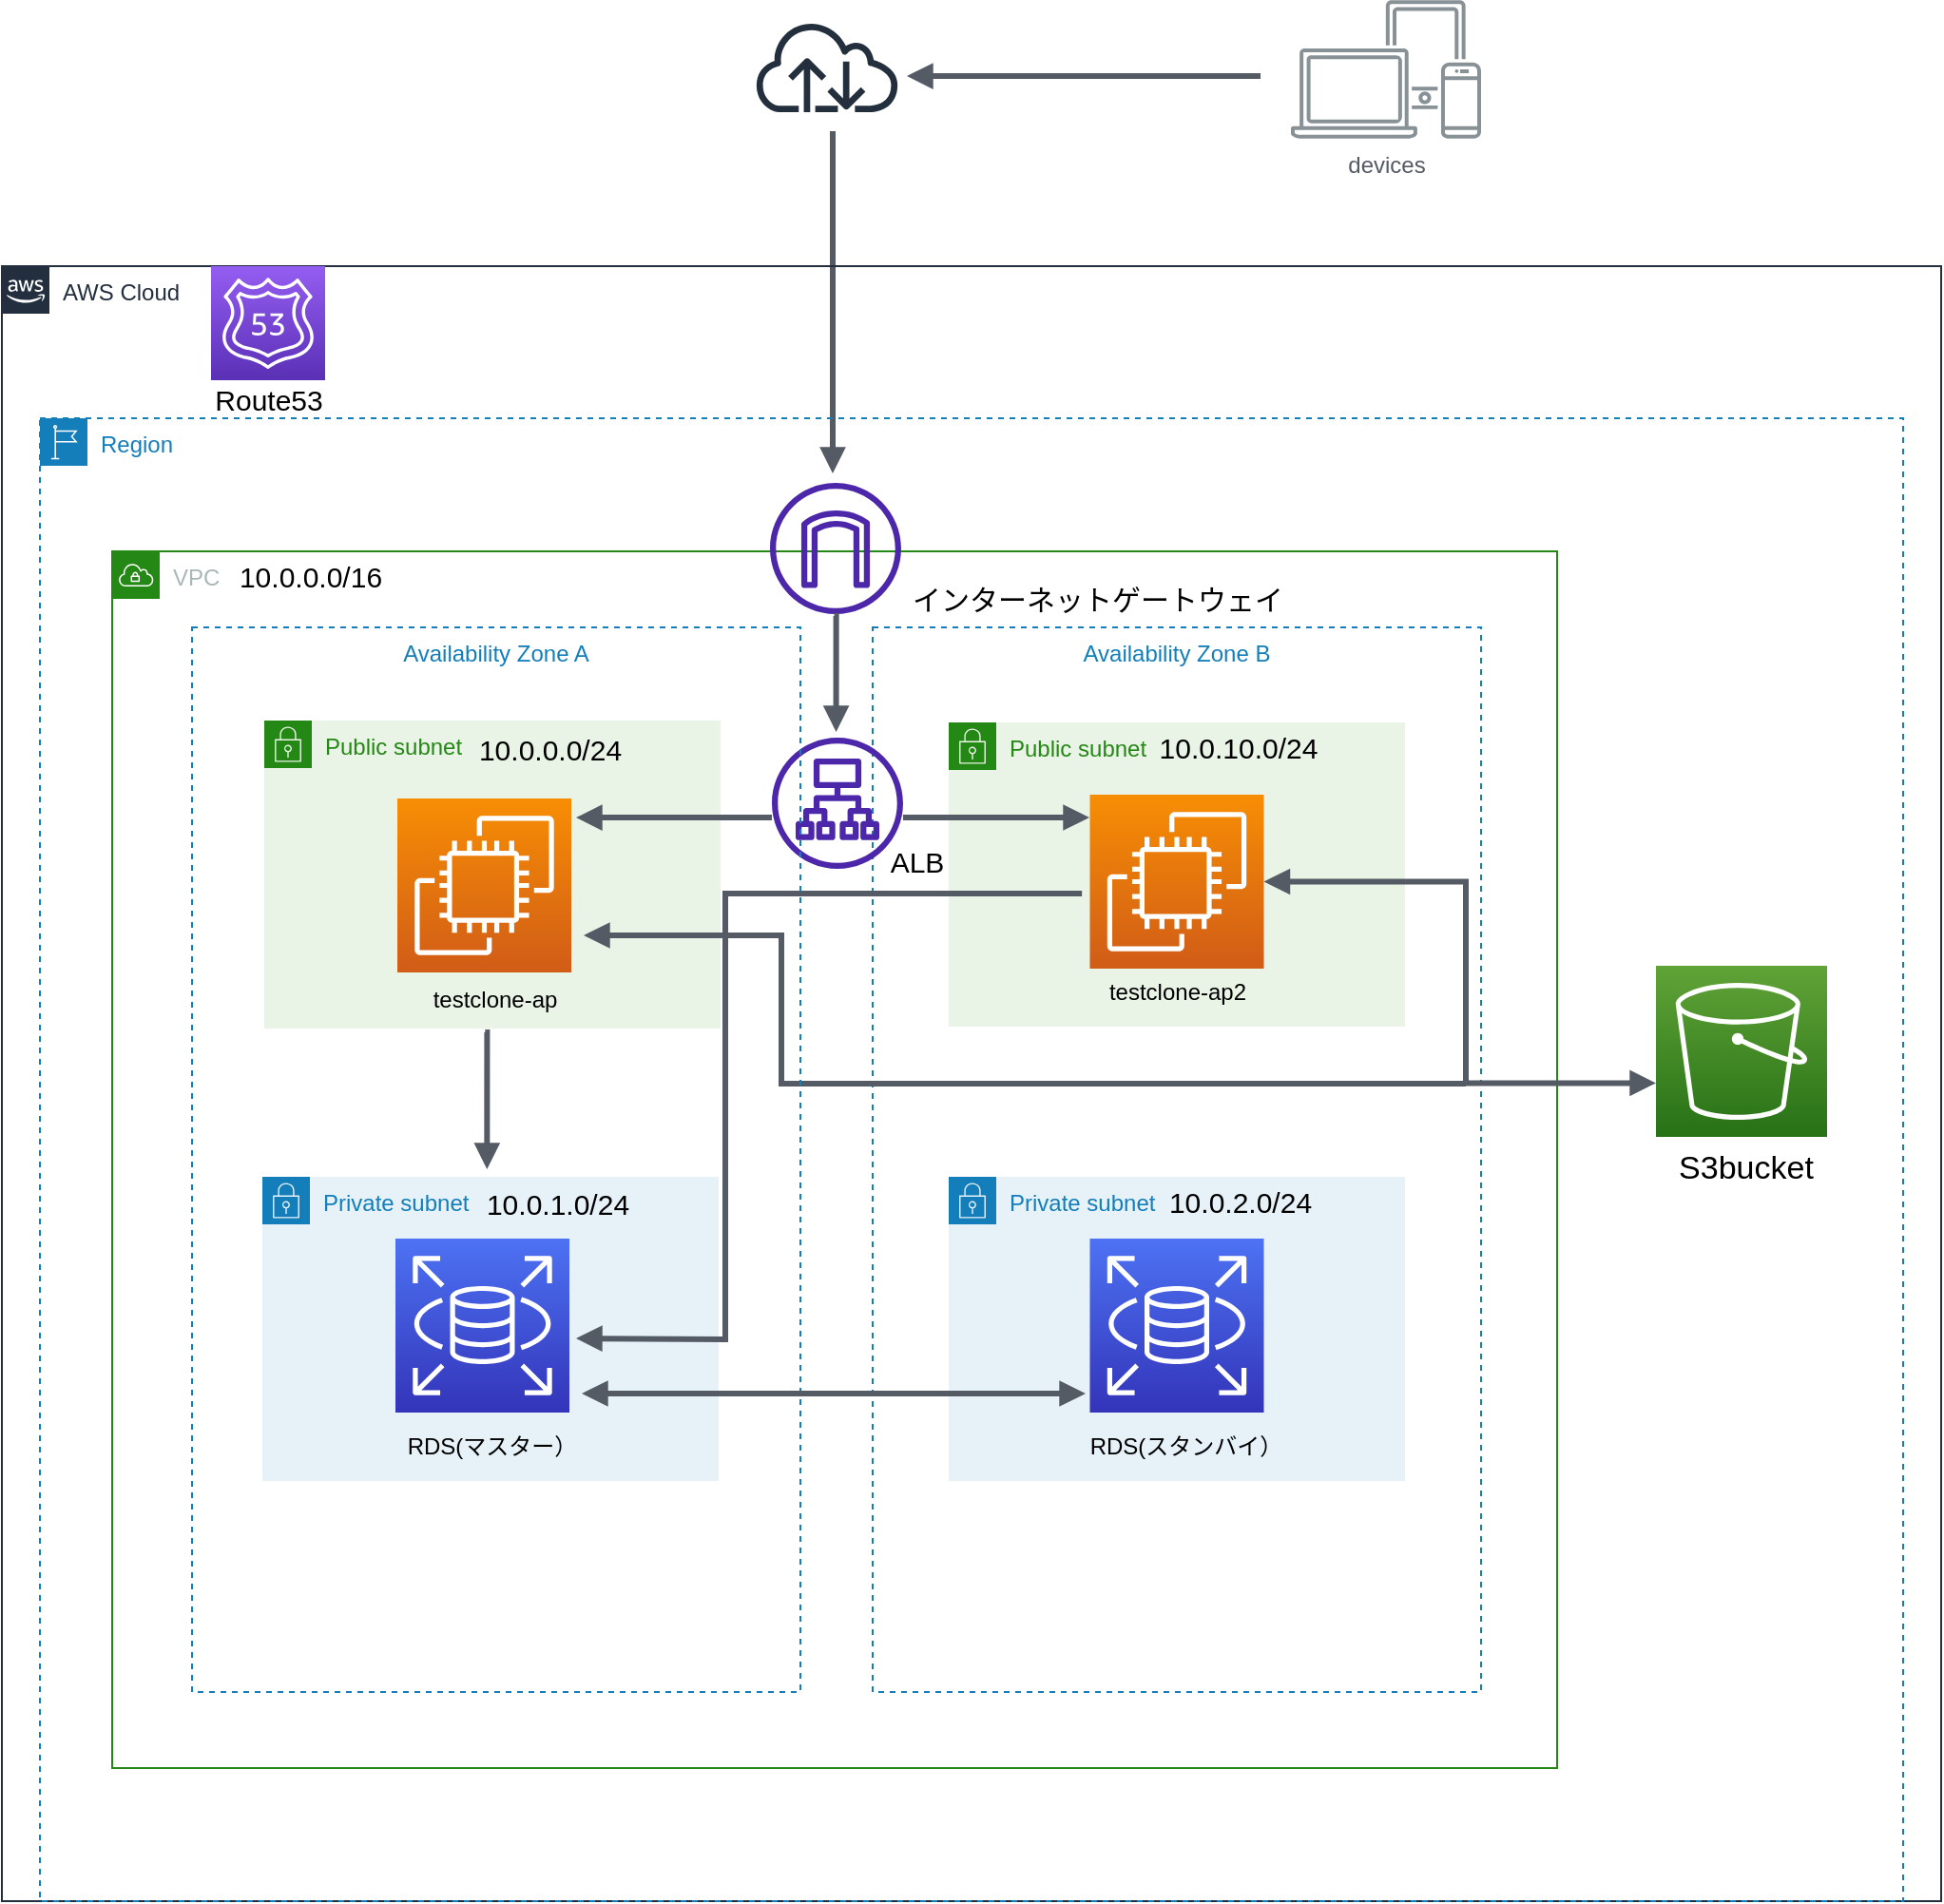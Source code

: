 <mxfile version="21.0.2" type="github">
  <diagram name="ページ1" id="sHSYvjiJ6knxhTLz4v8N">
    <mxGraphModel dx="802" dy="1683" grid="1" gridSize="10" guides="1" tooltips="1" connect="1" arrows="1" fold="1" page="1" pageScale="1" pageWidth="827" pageHeight="1169" math="0" shadow="0">
      <root>
        <mxCell id="0" />
        <mxCell id="1" parent="0" />
        <mxCell id="rfw2qn4iE51yjMJdKmak-21" value="Availability Zone B" style="fillColor=none;strokeColor=#147EBA;dashed=1;verticalAlign=top;fontStyle=0;fontColor=#147EBA;" parent="1" vertex="1">
          <mxGeometry x="540" y="-770" width="320" height="560" as="geometry" />
        </mxCell>
        <mxCell id="rfw2qn4iE51yjMJdKmak-23" value="Public subnet" style="points=[[0,0],[0.25,0],[0.5,0],[0.75,0],[1,0],[1,0.25],[1,0.5],[1,0.75],[1,1],[0.75,1],[0.5,1],[0.25,1],[0,1],[0,0.75],[0,0.5],[0,0.25]];outlineConnect=0;gradientColor=none;html=1;whiteSpace=wrap;fontSize=12;fontStyle=0;container=1;pointerEvents=0;collapsible=0;recursiveResize=0;shape=mxgraph.aws4.group;grIcon=mxgraph.aws4.group_security_group;grStroke=0;strokeColor=#248814;fillColor=#E9F3E6;verticalAlign=top;align=left;spacingLeft=30;fontColor=#248814;dashed=0;" parent="1" vertex="1">
          <mxGeometry x="580" y="-720" width="240" height="160" as="geometry" />
        </mxCell>
        <mxCell id="rfw2qn4iE51yjMJdKmak-24" value="VPC" style="points=[[0,0],[0.25,0],[0.5,0],[0.75,0],[1,0],[1,0.25],[1,0.5],[1,0.75],[1,1],[0.75,1],[0.5,1],[0.25,1],[0,1],[0,0.75],[0,0.5],[0,0.25]];outlineConnect=0;gradientColor=none;html=1;whiteSpace=wrap;fontSize=12;fontStyle=0;container=1;pointerEvents=0;collapsible=0;recursiveResize=0;shape=mxgraph.aws4.group;grIcon=mxgraph.aws4.group_vpc;strokeColor=#248814;fillColor=none;verticalAlign=top;align=left;spacingLeft=30;fontColor=#AAB7B8;dashed=0;" parent="1" vertex="1">
          <mxGeometry x="140" y="-810" width="760" height="640" as="geometry" />
        </mxCell>
        <mxCell id="rfw2qn4iE51yjMJdKmak-22" value="Public subnet&amp;nbsp;&amp;nbsp;" style="points=[[0,0],[0.25,0],[0.5,0],[0.75,0],[1,0],[1,0.25],[1,0.5],[1,0.75],[1,1],[0.75,1],[0.5,1],[0.25,1],[0,1],[0,0.75],[0,0.5],[0,0.25]];outlineConnect=0;gradientColor=none;html=1;whiteSpace=wrap;fontSize=12;fontStyle=0;container=1;pointerEvents=0;collapsible=0;recursiveResize=0;shape=mxgraph.aws4.group;grIcon=mxgraph.aws4.group_security_group;grStroke=0;strokeColor=#248814;fillColor=#E9F3E6;verticalAlign=top;align=left;spacingLeft=30;fontColor=#248814;dashed=0;" parent="rfw2qn4iE51yjMJdKmak-24" vertex="1">
          <mxGeometry x="80" y="89" width="240" height="162" as="geometry" />
        </mxCell>
        <mxCell id="rfw2qn4iE51yjMJdKmak-35" value="" style="sketch=0;points=[[0,0,0],[0.25,0,0],[0.5,0,0],[0.75,0,0],[1,0,0],[0,1,0],[0.25,1,0],[0.5,1,0],[0.75,1,0],[1,1,0],[0,0.25,0],[0,0.5,0],[0,0.75,0],[1,0.25,0],[1,0.5,0],[1,0.75,0]];outlineConnect=0;fontColor=#232F3E;gradientColor=#F78E04;gradientDirection=north;fillColor=#D05C17;strokeColor=#ffffff;dashed=0;verticalLabelPosition=bottom;verticalAlign=top;align=center;html=1;fontSize=12;fontStyle=0;aspect=fixed;shape=mxgraph.aws4.resourceIcon;resIcon=mxgraph.aws4.ec2;" parent="rfw2qn4iE51yjMJdKmak-22" vertex="1">
          <mxGeometry x="70" y="41" width="91.5" height="91.5" as="geometry" />
        </mxCell>
        <mxCell id="rfw2qn4iE51yjMJdKmak-39" value="testclone-ap" style="text;html=1;strokeColor=none;fillColor=none;align=center;verticalAlign=middle;whiteSpace=wrap;rounded=0;fontColor=#000000;labelBorderColor=none;labelBackgroundColor=none;" parent="rfw2qn4iE51yjMJdKmak-22" vertex="1">
          <mxGeometry x="82.75" y="132" width="77.25" height="30" as="geometry" />
        </mxCell>
        <mxCell id="rfw2qn4iE51yjMJdKmak-36" value="" style="sketch=0;points=[[0,0,0],[0.25,0,0],[0.5,0,0],[0.75,0,0],[1,0,0],[0,1,0],[0.25,1,0],[0.5,1,0],[0.75,1,0],[1,1,0],[0,0.25,0],[0,0.5,0],[0,0.75,0],[1,0.25,0],[1,0.5,0],[1,0.75,0]];outlineConnect=0;fontColor=#232F3E;gradientColor=#F78E04;gradientDirection=north;fillColor=#D05C17;strokeColor=#ffffff;dashed=0;verticalLabelPosition=bottom;verticalAlign=top;align=center;html=1;fontSize=12;fontStyle=0;aspect=fixed;shape=mxgraph.aws4.resourceIcon;resIcon=mxgraph.aws4.ec2;" parent="rfw2qn4iE51yjMJdKmak-24" vertex="1">
          <mxGeometry x="514.25" y="128" width="91.5" height="91.5" as="geometry" />
        </mxCell>
        <mxCell id="A-2csjOQ4y1IJWc8Rmfb-40" value="" style="edgeStyle=orthogonalEdgeStyle;html=1;endArrow=none;elbow=vertical;startArrow=block;startFill=1;strokeColor=#545B64;rounded=0;strokeWidth=3;" parent="rfw2qn4iE51yjMJdKmak-24" edge="1">
          <mxGeometry width="100" relative="1" as="geometry">
            <mxPoint x="514" y="140" as="sourcePoint" />
            <mxPoint x="416" y="140" as="targetPoint" />
          </mxGeometry>
        </mxCell>
        <mxCell id="A-2csjOQ4y1IJWc8Rmfb-41" value="" style="edgeStyle=orthogonalEdgeStyle;html=1;endArrow=none;elbow=vertical;startArrow=block;startFill=1;strokeColor=#545B64;rounded=0;strokeWidth=3;" parent="rfw2qn4iE51yjMJdKmak-24" edge="1">
          <mxGeometry width="100" relative="1" as="geometry">
            <mxPoint x="244" y="140.04" as="sourcePoint" />
            <mxPoint x="347" y="140.04" as="targetPoint" />
            <Array as="points">
              <mxPoint x="294" y="140.04" />
              <mxPoint x="294" y="140.04" />
            </Array>
          </mxGeometry>
        </mxCell>
        <mxCell id="A-2csjOQ4y1IJWc8Rmfb-43" value="" style="edgeStyle=orthogonalEdgeStyle;html=1;endArrow=none;elbow=vertical;startArrow=block;startFill=1;strokeColor=#545B64;rounded=0;fontSize=12;strokeWidth=3;" parent="rfw2qn4iE51yjMJdKmak-24" edge="1">
          <mxGeometry width="100" relative="1" as="geometry">
            <mxPoint x="197.17" y="325" as="sourcePoint" />
            <mxPoint x="197.17" y="294" as="targetPoint" />
            <Array as="points">
              <mxPoint x="196.17" y="253" />
              <mxPoint x="196.17" y="253" />
            </Array>
          </mxGeometry>
        </mxCell>
        <mxCell id="rfw2qn4iE51yjMJdKmak-33" value="Private subnet" style="points=[[0,0],[0.25,0],[0.5,0],[0.75,0],[1,0],[1,0.25],[1,0.5],[1,0.75],[1,1],[0.75,1],[0.5,1],[0.25,1],[0,1],[0,0.75],[0,0.5],[0,0.25]];outlineConnect=0;gradientColor=none;html=1;whiteSpace=wrap;fontSize=12;fontStyle=0;container=1;pointerEvents=0;collapsible=0;recursiveResize=0;shape=mxgraph.aws4.group;grIcon=mxgraph.aws4.group_security_group;grStroke=0;strokeColor=#147EBA;fillColor=#E6F2F8;verticalAlign=top;align=left;spacingLeft=30;fontColor=#147EBA;dashed=0;" parent="1" vertex="1">
          <mxGeometry x="219" y="-481" width="240" height="160" as="geometry" />
        </mxCell>
        <mxCell id="A-2csjOQ4y1IJWc8Rmfb-33" value="RDS(マスター）" style="text;html=1;strokeColor=none;fillColor=none;align=center;verticalAlign=middle;whiteSpace=wrap;rounded=0;fontColor=#000000;labelBorderColor=none;labelBackgroundColor=none;" parent="rfw2qn4iE51yjMJdKmak-33" vertex="1">
          <mxGeometry x="58.06" y="122" width="125.88" height="40" as="geometry" />
        </mxCell>
        <mxCell id="rfw2qn4iE51yjMJdKmak-29" value="" style="sketch=0;points=[[0,0,0],[0.25,0,0],[0.5,0,0],[0.75,0,0],[1,0,0],[0,1,0],[0.25,1,0],[0.5,1,0],[0.75,1,0],[1,1,0],[0,0.25,0],[0,0.5,0],[0,0.75,0],[1,0.25,0],[1,0.5,0],[1,0.75,0]];outlineConnect=0;fontColor=#232F3E;gradientColor=#4D72F3;gradientDirection=north;fillColor=#3334B9;strokeColor=#ffffff;dashed=0;verticalLabelPosition=bottom;verticalAlign=top;align=center;html=1;fontSize=12;fontStyle=0;aspect=fixed;shape=mxgraph.aws4.resourceIcon;resIcon=mxgraph.aws4.rds;" parent="1" vertex="1">
          <mxGeometry x="289" y="-448.5" width="91.5" height="91.5" as="geometry" />
        </mxCell>
        <mxCell id="rfw2qn4iE51yjMJdKmak-38" value="" style="sketch=0;outlineConnect=0;fontColor=#232F3E;gradientColor=none;fillColor=#4D27AA;strokeColor=none;dashed=0;verticalLabelPosition=bottom;verticalAlign=top;align=center;html=1;fontSize=12;fontStyle=0;aspect=fixed;pointerEvents=1;shape=mxgraph.aws4.application_load_balancer;" parent="1" vertex="1">
          <mxGeometry x="487" y="-712" width="69" height="69" as="geometry" />
        </mxCell>
        <mxCell id="rfw2qn4iE51yjMJdKmak-40" value="testclone-ap2" style="text;html=1;strokeColor=none;fillColor=none;align=center;verticalAlign=middle;whiteSpace=wrap;rounded=0;fontColor=#000000;labelBorderColor=none;labelBackgroundColor=none;" parent="1" vertex="1">
          <mxGeometry x="662" y="-593" width="77.25" height="30" as="geometry" />
        </mxCell>
        <mxCell id="rfw2qn4iE51yjMJdKmak-41" value="" style="sketch=0;outlineConnect=0;fontColor=#232F3E;gradientColor=none;fillColor=#4D27AA;strokeColor=none;dashed=0;verticalLabelPosition=bottom;verticalAlign=top;align=center;html=1;fontSize=12;fontStyle=0;aspect=fixed;pointerEvents=1;shape=mxgraph.aws4.internet_gateway;labelBackgroundColor=none;labelBorderColor=none;" parent="1" vertex="1">
          <mxGeometry x="486" y="-846" width="69" height="69" as="geometry" />
        </mxCell>
        <mxCell id="A-2csjOQ4y1IJWc8Rmfb-12" value="" style="sketch=0;outlineConnect=0;fontColor=#232F3E;gradientColor=none;fillColor=#232F3D;strokeColor=none;dashed=0;verticalLabelPosition=bottom;verticalAlign=top;align=center;html=1;fontSize=12;fontStyle=0;aspect=fixed;pointerEvents=1;shape=mxgraph.aws4.internet;" parent="1" vertex="1">
          <mxGeometry x="477" y="-1089" width="78" height="48" as="geometry" />
        </mxCell>
        <mxCell id="A-2csjOQ4y1IJWc8Rmfb-16" value="" style="edgeStyle=orthogonalEdgeStyle;html=1;endArrow=none;elbow=vertical;startArrow=block;startFill=1;strokeColor=#545B64;rounded=0;fontSize=12;strokeWidth=3;" parent="1" edge="1">
          <mxGeometry width="100" relative="1" as="geometry">
            <mxPoint x="558" y="-1059.98" as="sourcePoint" />
            <mxPoint x="744" y="-1059.98" as="targetPoint" />
            <Array as="points">
              <mxPoint x="612.25" y="-1059.98" />
              <mxPoint x="612.25" y="-1059.98" />
            </Array>
          </mxGeometry>
        </mxCell>
        <mxCell id="A-2csjOQ4y1IJWc8Rmfb-32" value="Private subnet" style="points=[[0,0],[0.25,0],[0.5,0],[0.75,0],[1,0],[1,0.25],[1,0.5],[1,0.75],[1,1],[0.75,1],[0.5,1],[0.25,1],[0,1],[0,0.75],[0,0.5],[0,0.25]];outlineConnect=0;gradientColor=none;html=1;whiteSpace=wrap;fontSize=12;fontStyle=0;container=1;pointerEvents=0;collapsible=0;recursiveResize=0;shape=mxgraph.aws4.group;grIcon=mxgraph.aws4.group_security_group;grStroke=0;strokeColor=#147EBA;fillColor=#E6F2F8;verticalAlign=top;align=left;spacingLeft=30;fontColor=#147EBA;dashed=0;" parent="1" vertex="1">
          <mxGeometry x="580" y="-481" width="240" height="160" as="geometry" />
        </mxCell>
        <mxCell id="A-2csjOQ4y1IJWc8Rmfb-26" value="" style="edgeStyle=orthogonalEdgeStyle;html=1;endArrow=none;elbow=vertical;startArrow=block;startFill=1;strokeColor=#545B64;rounded=0;fontSize=12;strokeWidth=3;" parent="1" edge="1">
          <mxGeometry width="100" relative="1" as="geometry">
            <mxPoint x="519" y="-851" as="sourcePoint" />
            <mxPoint x="519" y="-1031" as="targetPoint" />
            <Array as="points">
              <mxPoint x="519" y="-941" />
              <mxPoint x="519" y="-941" />
            </Array>
          </mxGeometry>
        </mxCell>
        <mxCell id="A-2csjOQ4y1IJWc8Rmfb-31" value="" style="edgeStyle=orthogonalEdgeStyle;html=1;endArrow=none;elbow=vertical;startArrow=block;startFill=1;strokeColor=#545B64;rounded=0;fontSize=12;strokeWidth=3;" parent="1" edge="1">
          <mxGeometry width="100" relative="1" as="geometry">
            <mxPoint x="520.79" y="-715" as="sourcePoint" />
            <mxPoint x="520.79" y="-735" as="targetPoint" />
            <Array as="points">
              <mxPoint x="519.79" y="-776" />
              <mxPoint x="519.79" y="-776" />
            </Array>
          </mxGeometry>
        </mxCell>
        <mxCell id="A-2csjOQ4y1IJWc8Rmfb-4" value="RDS(スタンバイ）" style="text;html=1;strokeColor=none;fillColor=none;align=center;verticalAlign=middle;whiteSpace=wrap;rounded=0;fontColor=#000000;labelBorderColor=none;labelBackgroundColor=none;" parent="1" vertex="1">
          <mxGeometry x="641.68" y="-359" width="125.88" height="40" as="geometry" />
        </mxCell>
        <mxCell id="A-2csjOQ4y1IJWc8Rmfb-34" value="" style="sketch=0;points=[[0,0,0],[0.25,0,0],[0.5,0,0],[0.75,0,0],[1,0,0],[0,1,0],[0.25,1,0],[0.5,1,0],[0.75,1,0],[1,1,0],[0,0.25,0],[0,0.5,0],[0,0.75,0],[1,0.25,0],[1,0.5,0],[1,0.75,0]];outlineConnect=0;fontColor=#232F3E;gradientColor=#4D72F3;gradientDirection=north;fillColor=#3334B9;strokeColor=#ffffff;dashed=0;verticalLabelPosition=bottom;verticalAlign=top;align=center;html=1;fontSize=12;fontStyle=0;aspect=fixed;shape=mxgraph.aws4.resourceIcon;resIcon=mxgraph.aws4.rds;" parent="1" vertex="1">
          <mxGeometry x="654.25" y="-448.5" width="91.5" height="91.5" as="geometry" />
        </mxCell>
        <mxCell id="A-2csjOQ4y1IJWc8Rmfb-49" value="" style="edgeStyle=orthogonalEdgeStyle;html=1;endArrow=none;elbow=vertical;startArrow=block;startFill=1;strokeColor=#545B64;rounded=0;strokeWidth=3;entryX=0.344;entryY=0.25;entryDx=0;entryDy=0;entryPerimeter=0;" parent="1" target="rfw2qn4iE51yjMJdKmak-21" edge="1">
          <mxGeometry width="100" relative="1" as="geometry">
            <mxPoint x="384" y="-396" as="sourcePoint" />
            <mxPoint x="553" y="-625" as="targetPoint" />
          </mxGeometry>
        </mxCell>
        <mxCell id="A-2csjOQ4y1IJWc8Rmfb-51" value="AWS Cloud" style="points=[[0,0],[0.25,0],[0.5,0],[0.75,0],[1,0],[1,0.25],[1,0.5],[1,0.75],[1,1],[0.75,1],[0.5,1],[0.25,1],[0,1],[0,0.75],[0,0.5],[0,0.25]];outlineConnect=0;gradientColor=none;html=1;whiteSpace=wrap;fontSize=12;fontStyle=0;container=1;pointerEvents=0;collapsible=0;recursiveResize=0;shape=mxgraph.aws4.group;grIcon=mxgraph.aws4.group_aws_cloud_alt;strokeColor=#232F3E;fillColor=none;verticalAlign=top;align=left;spacingLeft=30;fontColor=#232F3E;dashed=0;" parent="1" vertex="1">
          <mxGeometry x="82" y="-960" width="1020" height="860" as="geometry" />
        </mxCell>
        <mxCell id="A-2csjOQ4y1IJWc8Rmfb-53" value="" style="sketch=0;points=[[0,0,0],[0.25,0,0],[0.5,0,0],[0.75,0,0],[1,0,0],[0,1,0],[0.25,1,0],[0.5,1,0],[0.75,1,0],[1,1,0],[0,0.25,0],[0,0.5,0],[0,0.75,0],[1,0.25,0],[1,0.5,0],[1,0.75,0]];outlineConnect=0;fontColor=#232F3E;gradientColor=#60A337;gradientDirection=north;fillColor=#277116;strokeColor=#ffffff;dashed=0;verticalLabelPosition=bottom;verticalAlign=top;align=center;html=1;fontSize=12;fontStyle=0;aspect=fixed;shape=mxgraph.aws4.resourceIcon;resIcon=mxgraph.aws4.s3;" parent="A-2csjOQ4y1IJWc8Rmfb-51" vertex="1">
          <mxGeometry x="870" y="368" width="90" height="90" as="geometry" />
        </mxCell>
        <mxCell id="A-2csjOQ4y1IJWc8Rmfb-54" value="ALB" style="text;html=1;strokeColor=none;fillColor=none;align=center;verticalAlign=middle;whiteSpace=wrap;rounded=0;fontColor=#000000;labelBorderColor=none;labelBackgroundColor=none;fontSize=15;" parent="A-2csjOQ4y1IJWc8Rmfb-51" vertex="1">
          <mxGeometry x="443" y="298" width="77.25" height="30" as="geometry" />
        </mxCell>
        <mxCell id="A-2csjOQ4y1IJWc8Rmfb-56" value="Route53" style="text;html=1;strokeColor=none;fillColor=none;align=center;verticalAlign=middle;whiteSpace=wrap;rounded=0;fontColor=#000000;labelBorderColor=none;labelBackgroundColor=none;fontSize=15;" parent="A-2csjOQ4y1IJWc8Rmfb-51" vertex="1">
          <mxGeometry x="102.37" y="55" width="77.25" height="30" as="geometry" />
        </mxCell>
        <mxCell id="A-2csjOQ4y1IJWc8Rmfb-62" value="Region" style="points=[[0,0],[0.25,0],[0.5,0],[0.75,0],[1,0],[1,0.25],[1,0.5],[1,0.75],[1,1],[0.75,1],[0.5,1],[0.25,1],[0,1],[0,0.75],[0,0.5],[0,0.25]];outlineConnect=0;gradientColor=none;html=1;whiteSpace=wrap;fontSize=12;fontStyle=0;container=1;pointerEvents=0;collapsible=0;recursiveResize=0;shape=mxgraph.aws4.group;grIcon=mxgraph.aws4.group_region;strokeColor=#147EBA;fillColor=none;verticalAlign=top;align=left;spacingLeft=30;fontColor=#147EBA;dashed=1;" parent="A-2csjOQ4y1IJWc8Rmfb-51" vertex="1">
          <mxGeometry x="20" y="80" width="980" height="780" as="geometry" />
        </mxCell>
        <mxCell id="A-2csjOQ4y1IJWc8Rmfb-55" value="インターネットゲートウェイ" style="text;html=1;strokeColor=none;fillColor=none;align=center;verticalAlign=middle;whiteSpace=wrap;rounded=0;fontColor=#000000;labelBorderColor=none;labelBackgroundColor=none;fontSize=15;" parent="A-2csjOQ4y1IJWc8Rmfb-62" vertex="1">
          <mxGeometry x="458" y="80" width="197" height="30" as="geometry" />
        </mxCell>
        <mxCell id="A-2csjOQ4y1IJWc8Rmfb-71" value="" style="edgeStyle=orthogonalEdgeStyle;html=1;endArrow=block;elbow=vertical;startArrow=block;startFill=1;endFill=1;strokeColor=#545B64;rounded=0;strokeWidth=3;" parent="A-2csjOQ4y1IJWc8Rmfb-62" source="rfw2qn4iE51yjMJdKmak-36" edge="1">
          <mxGeometry width="100" relative="1" as="geometry">
            <mxPoint x="750" y="349.7" as="sourcePoint" />
            <mxPoint x="850" y="349.7" as="targetPoint" />
            <Array as="points">
              <mxPoint x="750" y="244" />
              <mxPoint x="750" y="350" />
            </Array>
          </mxGeometry>
        </mxCell>
        <mxCell id="A-2csjOQ4y1IJWc8Rmfb-78" value="" style="edgeStyle=orthogonalEdgeStyle;html=1;endArrow=none;elbow=vertical;startArrow=block;startFill=1;strokeColor=#545B64;rounded=0;strokeWidth=3;" parent="A-2csjOQ4y1IJWc8Rmfb-62" edge="1">
          <mxGeometry width="100" relative="1" as="geometry">
            <mxPoint x="286" y="272" as="sourcePoint" />
            <mxPoint x="750" y="350" as="targetPoint" />
            <Array as="points">
              <mxPoint x="321" y="272" />
              <mxPoint x="390" y="272" />
              <mxPoint x="390" y="351" />
            </Array>
          </mxGeometry>
        </mxCell>
        <mxCell id="A-2csjOQ4y1IJWc8Rmfb-79" value="S3bucket" style="text;html=1;strokeColor=none;fillColor=none;align=center;verticalAlign=middle;whiteSpace=wrap;rounded=0;fontColor=#000000;labelBorderColor=none;labelBackgroundColor=none;fontSize=17;" parent="A-2csjOQ4y1IJWc8Rmfb-62" vertex="1">
          <mxGeometry x="859" y="380" width="77.25" height="30" as="geometry" />
        </mxCell>
        <mxCell id="A-2csjOQ4y1IJWc8Rmfb-80" value="10.0.0.0/16" style="text;html=1;strokeColor=none;fillColor=none;align=center;verticalAlign=middle;whiteSpace=wrap;rounded=0;fontColor=#000000;labelBorderColor=none;labelBackgroundColor=none;fontSize=15;" parent="A-2csjOQ4y1IJWc8Rmfb-62" vertex="1">
          <mxGeometry x="104" y="68" width="77.25" height="30" as="geometry" />
        </mxCell>
        <mxCell id="A-2csjOQ4y1IJWc8Rmfb-27" value="Availability Zone A" style="fillColor=none;strokeColor=#147EBA;dashed=1;verticalAlign=top;fontStyle=0;fontColor=#147EBA;movable=1;resizable=1;rotatable=1;deletable=1;editable=1;locked=0;connectable=1;" parent="A-2csjOQ4y1IJWc8Rmfb-62" vertex="1">
          <mxGeometry x="80" y="110" width="320" height="560" as="geometry" />
        </mxCell>
        <mxCell id="A-2csjOQ4y1IJWc8Rmfb-81" value="10.0.0.0/24" style="text;html=1;strokeColor=none;fillColor=none;align=center;verticalAlign=middle;whiteSpace=wrap;rounded=0;fontColor=#000000;labelBorderColor=none;labelBackgroundColor=none;fontSize=15;" parent="A-2csjOQ4y1IJWc8Rmfb-62" vertex="1">
          <mxGeometry x="230" y="159" width="77.25" height="30" as="geometry" />
        </mxCell>
        <mxCell id="A-2csjOQ4y1IJWc8Rmfb-82" value="10.0.10.0/24" style="text;html=1;strokeColor=none;fillColor=none;align=center;verticalAlign=middle;whiteSpace=wrap;rounded=0;fontColor=#000000;labelBorderColor=none;labelBackgroundColor=none;fontSize=15;" parent="A-2csjOQ4y1IJWc8Rmfb-62" vertex="1">
          <mxGeometry x="592" y="158" width="77.25" height="30" as="geometry" />
        </mxCell>
        <mxCell id="A-2csjOQ4y1IJWc8Rmfb-83" value="10.0.1.0/24" style="text;html=1;strokeColor=none;fillColor=none;align=center;verticalAlign=middle;whiteSpace=wrap;rounded=0;fontColor=#000000;labelBorderColor=none;labelBackgroundColor=none;fontSize=15;" parent="A-2csjOQ4y1IJWc8Rmfb-62" vertex="1">
          <mxGeometry x="234" y="398" width="77.25" height="30" as="geometry" />
        </mxCell>
        <mxCell id="A-2csjOQ4y1IJWc8Rmfb-85" value="" style="edgeStyle=orthogonalEdgeStyle;html=1;endArrow=block;elbow=vertical;startArrow=block;startFill=1;endFill=1;strokeColor=#545B64;rounded=0;strokeWidth=3;" parent="A-2csjOQ4y1IJWc8Rmfb-62" edge="1">
          <mxGeometry width="100" relative="1" as="geometry">
            <mxPoint x="285" y="513" as="sourcePoint" />
            <mxPoint x="550" y="513" as="targetPoint" />
          </mxGeometry>
        </mxCell>
        <mxCell id="A-2csjOQ4y1IJWc8Rmfb-52" value="" style="sketch=0;points=[[0,0,0],[0.25,0,0],[0.5,0,0],[0.75,0,0],[1,0,0],[0,1,0],[0.25,1,0],[0.5,1,0],[0.75,1,0],[1,1,0],[0,0.25,0],[0,0.5,0],[0,0.75,0],[1,0.25,0],[1,0.5,0],[1,0.75,0]];outlineConnect=0;fontColor=#232F3E;gradientColor=#945DF2;gradientDirection=north;fillColor=#5A30B5;strokeColor=#ffffff;dashed=0;verticalLabelPosition=bottom;verticalAlign=top;align=center;html=1;fontSize=12;fontStyle=0;aspect=fixed;shape=mxgraph.aws4.resourceIcon;resIcon=mxgraph.aws4.route_53;" parent="A-2csjOQ4y1IJWc8Rmfb-51" vertex="1">
          <mxGeometry x="110" width="60" height="60" as="geometry" />
        </mxCell>
        <mxCell id="A-2csjOQ4y1IJWc8Rmfb-84" value="10.0.2.0/24" style="text;html=1;strokeColor=none;fillColor=none;align=center;verticalAlign=middle;whiteSpace=wrap;rounded=0;fontColor=#000000;labelBorderColor=none;labelBackgroundColor=none;fontSize=15;" parent="1" vertex="1">
          <mxGeometry x="695.31" y="-483" width="77.25" height="30" as="geometry" />
        </mxCell>
        <mxCell id="A-2csjOQ4y1IJWc8Rmfb-88" value="devices" style="sketch=0;outlineConnect=0;gradientColor=none;fontColor=#545B64;strokeColor=none;fillColor=#879196;dashed=0;verticalLabelPosition=bottom;verticalAlign=top;align=center;html=1;fontSize=12;fontStyle=0;aspect=fixed;shape=mxgraph.aws4.illustration_devices;pointerEvents=1" parent="1" vertex="1">
          <mxGeometry x="760" y="-1100" width="100" height="73" as="geometry" />
        </mxCell>
      </root>
    </mxGraphModel>
  </diagram>
</mxfile>
